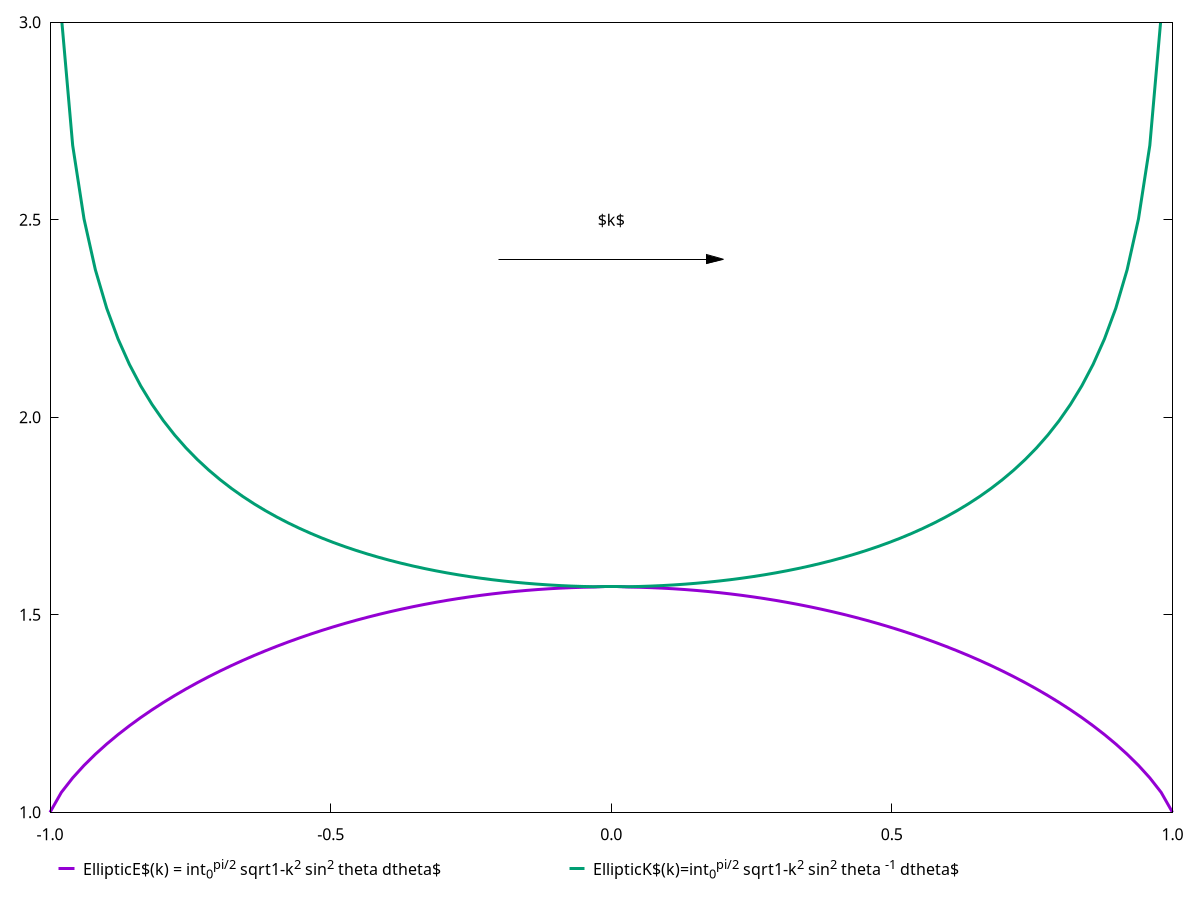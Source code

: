 reset
set terminal epslatex standalone size 3.5in, 2.4in font ",9"
set output "test.pdf"
set xtics 0.5 nomirror
set tics format "%.1f"
set xrange [-1:1]
set yrange [1:3]
set key notitle invert under reverse Left left spacing 2 samplen 0.7
set arrow 1 filled from graph 0.4, 0.7 to graph 0.6, 0.7
set label 1 at graph 0.5, 0.75 "$k$" center
Title_E = "EllipticE$(k) = \\int_0^{\\pi/2} {\\sqrt{1-k^2 \\sin^2 \\theta}} d\\theta$"
Title_K = "EllipticK$(k)=\\int_0^{\\pi/2} {\\sqrt{1-k^2 \\sin^2 \\theta} }^{-1} d\\theta$"
plot EllipticE(x) lw 3 title Title_E, EllipticK(x) lw 3 title Title_K
